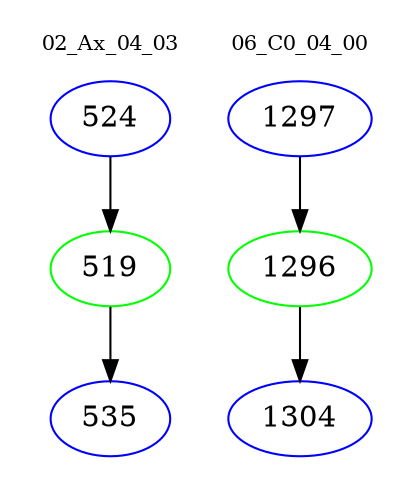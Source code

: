 digraph{
subgraph cluster_0 {
color = white
label = "02_Ax_04_03";
fontsize=10;
T0_524 [label="524", color="blue"]
T0_524 -> T0_519 [color="black"]
T0_519 [label="519", color="green"]
T0_519 -> T0_535 [color="black"]
T0_535 [label="535", color="blue"]
}
subgraph cluster_1 {
color = white
label = "06_C0_04_00";
fontsize=10;
T1_1297 [label="1297", color="blue"]
T1_1297 -> T1_1296 [color="black"]
T1_1296 [label="1296", color="green"]
T1_1296 -> T1_1304 [color="black"]
T1_1304 [label="1304", color="blue"]
}
}

